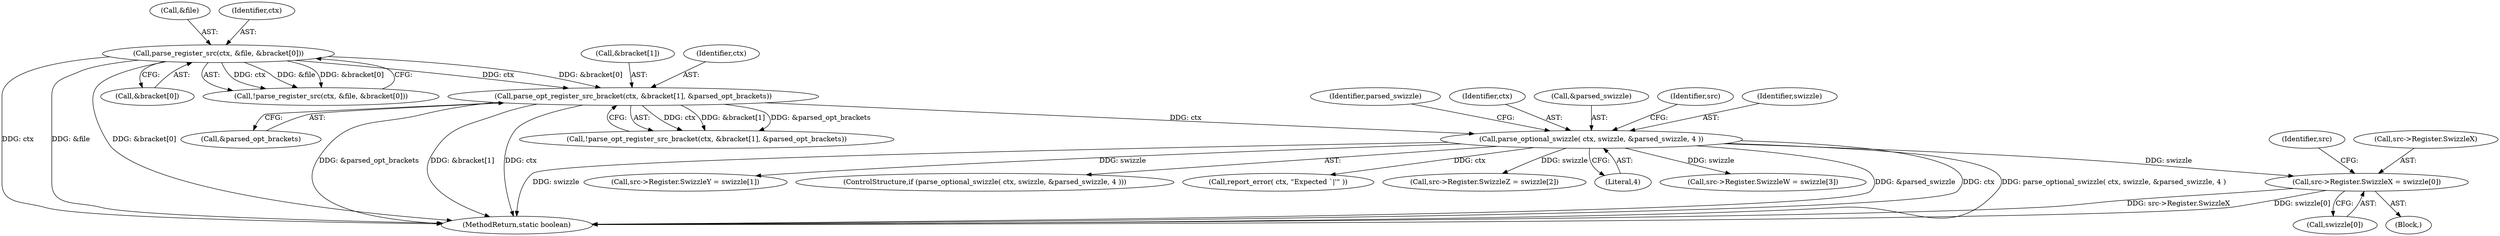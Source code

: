 digraph "0_virglrenderer_e534b51ca3c3cd25f3990589932a9ed711c59b27@array" {
"1002045" [label="(Call,src->Register.SwizzleX = swizzle[0])"];
"1002035" [label="(Call,parse_optional_swizzle( ctx, swizzle, &parsed_swizzle, 4 ))"];
"1001844" [label="(Call,parse_opt_register_src_bracket(ctx, &bracket[1], &parsed_opt_brackets))"];
"1001832" [label="(Call,parse_register_src(ctx, &file, &bracket[0]))"];
"1001844" [label="(Call,parse_opt_register_src_bracket(ctx, &bracket[1], &parsed_opt_brackets))"];
"1002043" [label="(Identifier,parsed_swizzle)"];
"1001832" [label="(Call,parse_register_src(ctx, &file, &bracket[0]))"];
"1002063" [label="(Call,src->Register.SwizzleZ = swizzle[2])"];
"1002036" [label="(Identifier,ctx)"];
"1002040" [label="(Literal,4)"];
"1002038" [label="(Call,&parsed_swizzle)"];
"1001834" [label="(Call,&file)"];
"1002072" [label="(Call,src->Register.SwizzleW = swizzle[3])"];
"1004155" [label="(MethodReturn,static boolean)"];
"1002057" [label="(Identifier,src)"];
"1002054" [label="(Call,src->Register.SwizzleY = swizzle[1])"];
"1002034" [label="(ControlStructure,if (parse_optional_swizzle( ctx, swizzle, &parsed_swizzle, 4 )))"];
"1001833" [label="(Identifier,ctx)"];
"1001843" [label="(Call,!parse_opt_register_src_bracket(ctx, &bracket[1], &parsed_opt_brackets))"];
"1002046" [label="(Call,src->Register.SwizzleX)"];
"1002101" [label="(Call,report_error( ctx, \"Expected `|'\" ))"];
"1001846" [label="(Call,&bracket[1])"];
"1001836" [label="(Call,&bracket[0])"];
"1002084" [label="(Identifier,src)"];
"1002051" [label="(Call,swizzle[0])"];
"1001845" [label="(Identifier,ctx)"];
"1002035" [label="(Call,parse_optional_swizzle( ctx, swizzle, &parsed_swizzle, 4 ))"];
"1002045" [label="(Call,src->Register.SwizzleX = swizzle[0])"];
"1002044" [label="(Block,)"];
"1002037" [label="(Identifier,swizzle)"];
"1001831" [label="(Call,!parse_register_src(ctx, &file, &bracket[0]))"];
"1001850" [label="(Call,&parsed_opt_brackets)"];
"1002045" -> "1002044"  [label="AST: "];
"1002045" -> "1002051"  [label="CFG: "];
"1002046" -> "1002045"  [label="AST: "];
"1002051" -> "1002045"  [label="AST: "];
"1002057" -> "1002045"  [label="CFG: "];
"1002045" -> "1004155"  [label="DDG: src->Register.SwizzleX"];
"1002045" -> "1004155"  [label="DDG: swizzle[0]"];
"1002035" -> "1002045"  [label="DDG: swizzle"];
"1002035" -> "1002034"  [label="AST: "];
"1002035" -> "1002040"  [label="CFG: "];
"1002036" -> "1002035"  [label="AST: "];
"1002037" -> "1002035"  [label="AST: "];
"1002038" -> "1002035"  [label="AST: "];
"1002040" -> "1002035"  [label="AST: "];
"1002043" -> "1002035"  [label="CFG: "];
"1002084" -> "1002035"  [label="CFG: "];
"1002035" -> "1004155"  [label="DDG: &parsed_swizzle"];
"1002035" -> "1004155"  [label="DDG: ctx"];
"1002035" -> "1004155"  [label="DDG: parse_optional_swizzle( ctx, swizzle, &parsed_swizzle, 4 )"];
"1002035" -> "1004155"  [label="DDG: swizzle"];
"1001844" -> "1002035"  [label="DDG: ctx"];
"1002035" -> "1002054"  [label="DDG: swizzle"];
"1002035" -> "1002063"  [label="DDG: swizzle"];
"1002035" -> "1002072"  [label="DDG: swizzle"];
"1002035" -> "1002101"  [label="DDG: ctx"];
"1001844" -> "1001843"  [label="AST: "];
"1001844" -> "1001850"  [label="CFG: "];
"1001845" -> "1001844"  [label="AST: "];
"1001846" -> "1001844"  [label="AST: "];
"1001850" -> "1001844"  [label="AST: "];
"1001843" -> "1001844"  [label="CFG: "];
"1001844" -> "1004155"  [label="DDG: &parsed_opt_brackets"];
"1001844" -> "1004155"  [label="DDG: &bracket[1]"];
"1001844" -> "1004155"  [label="DDG: ctx"];
"1001844" -> "1001843"  [label="DDG: ctx"];
"1001844" -> "1001843"  [label="DDG: &bracket[1]"];
"1001844" -> "1001843"  [label="DDG: &parsed_opt_brackets"];
"1001832" -> "1001844"  [label="DDG: ctx"];
"1001832" -> "1001844"  [label="DDG: &bracket[0]"];
"1001832" -> "1001831"  [label="AST: "];
"1001832" -> "1001836"  [label="CFG: "];
"1001833" -> "1001832"  [label="AST: "];
"1001834" -> "1001832"  [label="AST: "];
"1001836" -> "1001832"  [label="AST: "];
"1001831" -> "1001832"  [label="CFG: "];
"1001832" -> "1004155"  [label="DDG: ctx"];
"1001832" -> "1004155"  [label="DDG: &file"];
"1001832" -> "1004155"  [label="DDG: &bracket[0]"];
"1001832" -> "1001831"  [label="DDG: ctx"];
"1001832" -> "1001831"  [label="DDG: &file"];
"1001832" -> "1001831"  [label="DDG: &bracket[0]"];
}
